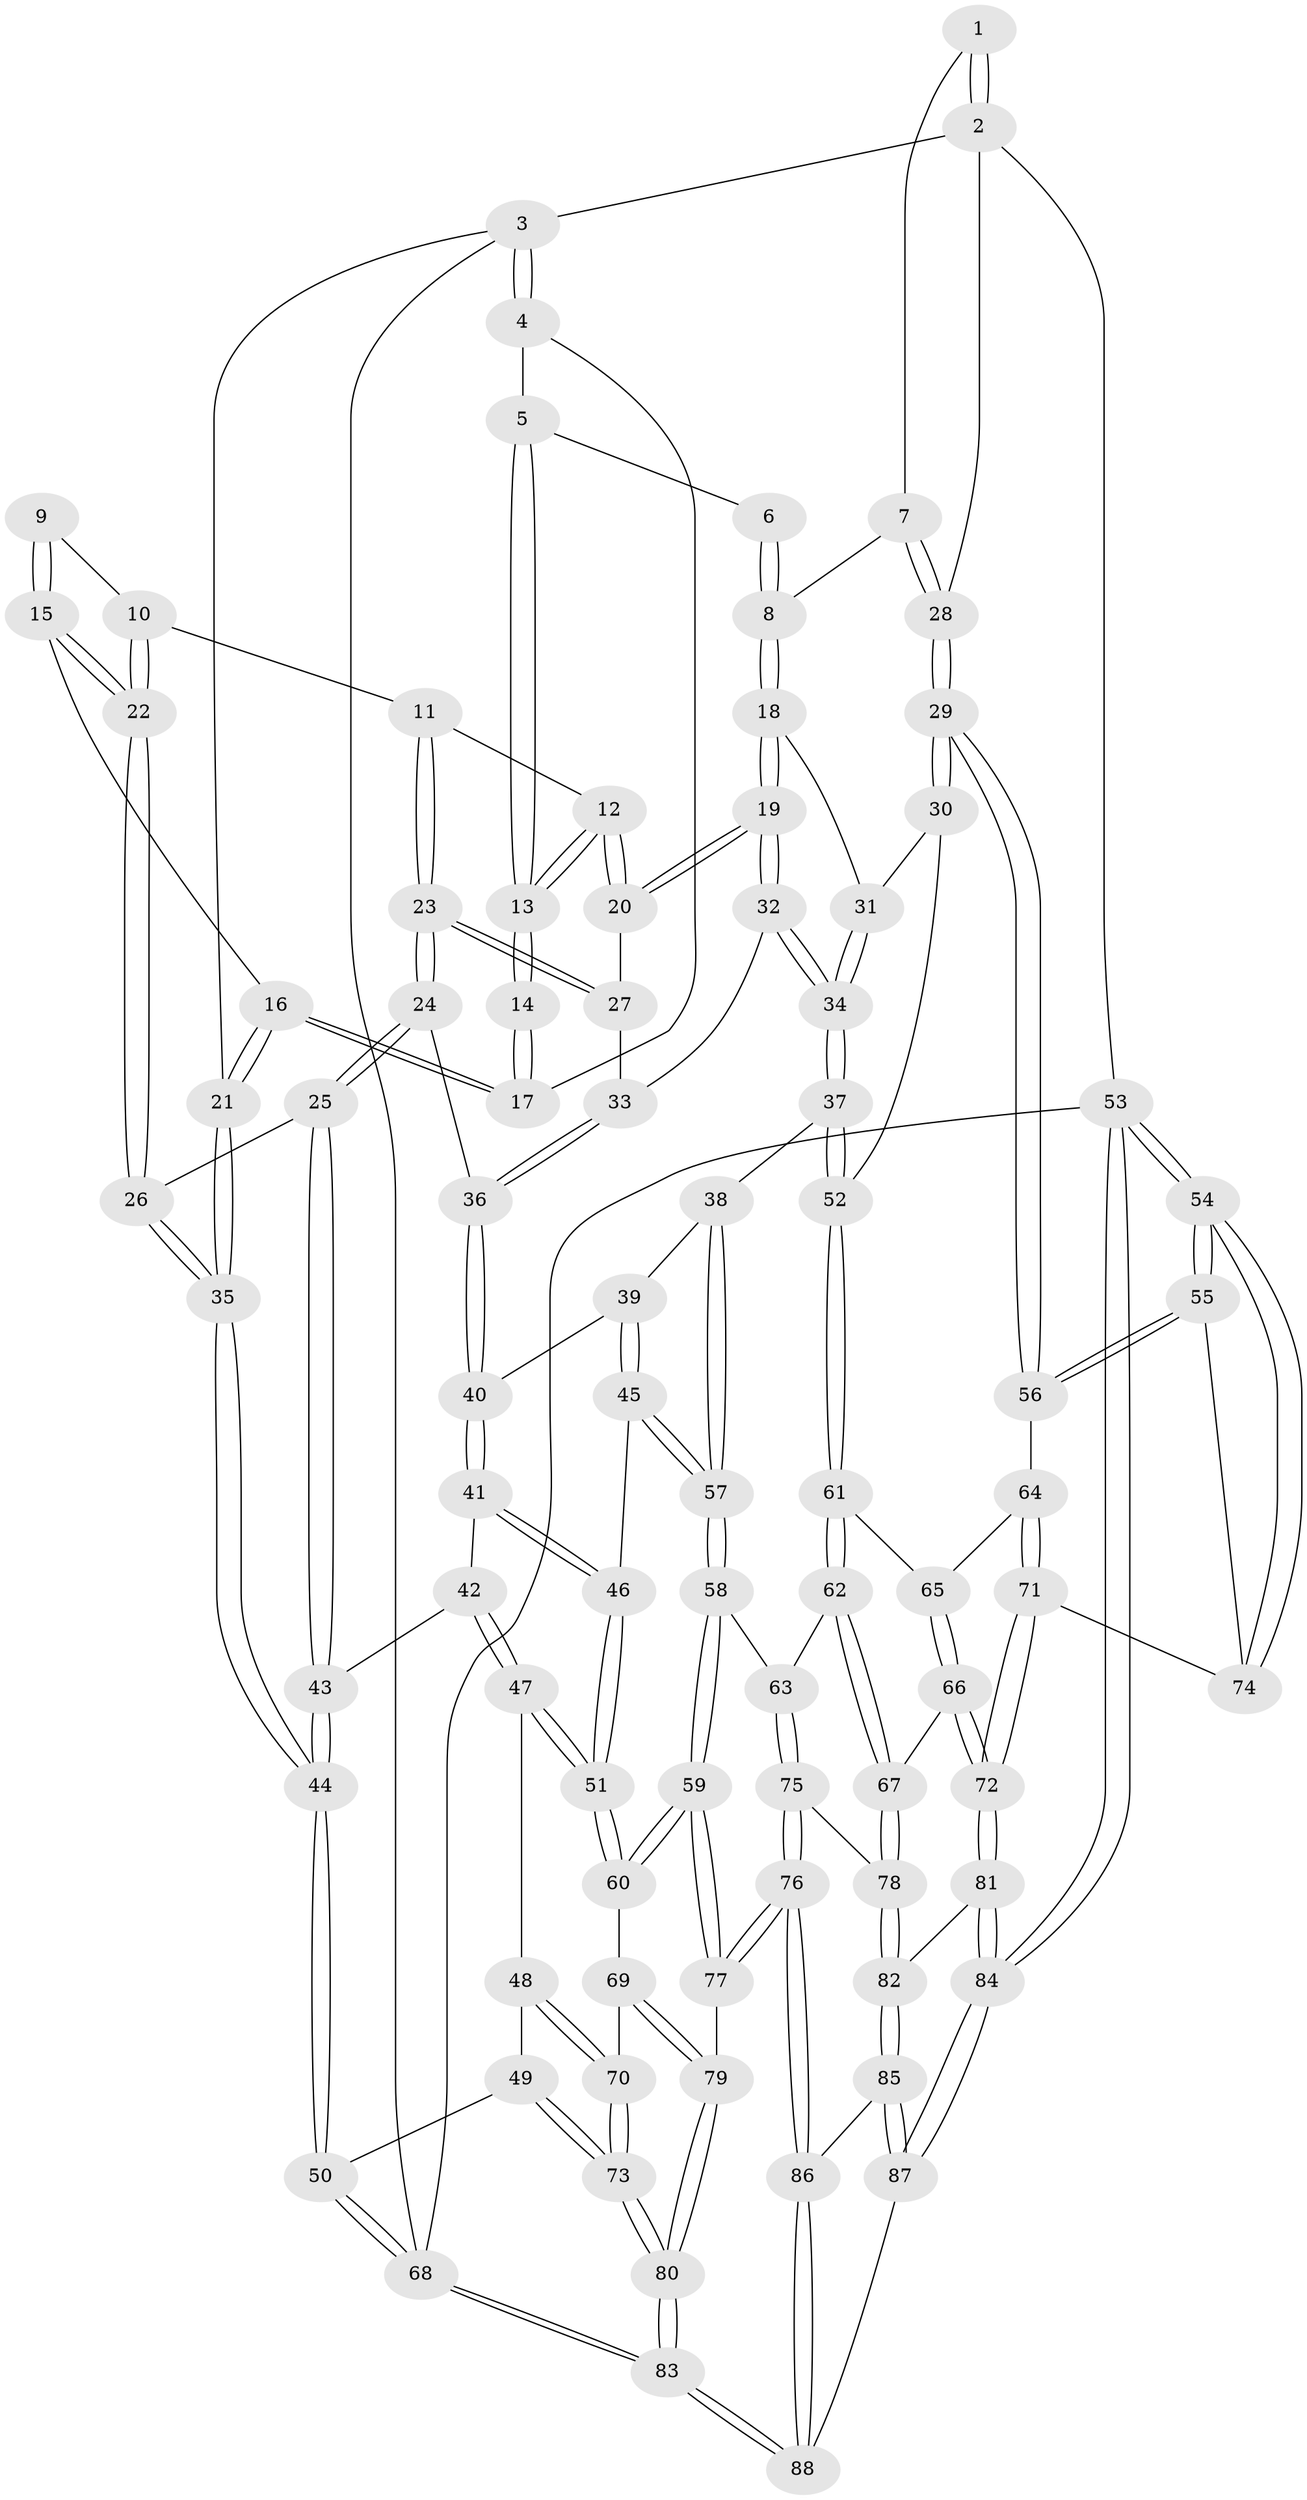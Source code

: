 // Generated by graph-tools (version 1.1) at 2025/11/02/27/25 16:11:58]
// undirected, 88 vertices, 217 edges
graph export_dot {
graph [start="1"]
  node [color=gray90,style=filled];
  1 [pos="+1+0"];
  2 [pos="+1+0"];
  3 [pos="+0+0"];
  4 [pos="+0+0"];
  5 [pos="+0.4227410089309561+0"];
  6 [pos="+0.5564677371332836+0"];
  7 [pos="+0.7150110637853775+0.1150308933575152"];
  8 [pos="+0.7052278991499242+0.12162200231632074"];
  9 [pos="+0.19990557133074255+0.0812698027390103"];
  10 [pos="+0.2715300522134857+0.08012057052442953"];
  11 [pos="+0.3130841079314963+0.06343642222572707"];
  12 [pos="+0.40756512690078245+0"];
  13 [pos="+0.4131778887866601+0"];
  14 [pos="+0.15305770213209388+0.050677145429186"];
  15 [pos="+0.11242708824469266+0.1718331837916981"];
  16 [pos="+0.09154418583939242+0.15119830427052677"];
  17 [pos="+0.09143479615784869+0.050634281037851434"];
  18 [pos="+0.702062781110545+0.1346002486122962"];
  19 [pos="+0.534656827009809+0.1514854402768528"];
  20 [pos="+0.42040767917995636+0"];
  21 [pos="+0+0.1914133193879739"];
  22 [pos="+0.13814334414410012+0.20836522815236563"];
  23 [pos="+0.26634468784447607+0.24627035895836596"];
  24 [pos="+0.23197858009851352+0.2997775237745049"];
  25 [pos="+0.22133377786187497+0.30264447839815567"];
  26 [pos="+0.15195681958862256+0.24741750469568277"];
  27 [pos="+0.3886106120153873+0.19098004568192645"];
  28 [pos="+1+0"];
  29 [pos="+1+0.30939579790030647"];
  30 [pos="+0.9342494360491013+0.3117700172449954"];
  31 [pos="+0.7061072211557483+0.14386238491914197"];
  32 [pos="+0.5282374149734498+0.25544419836525717"];
  33 [pos="+0.41932199819980653+0.2558593210027868"];
  34 [pos="+0.6061653130597794+0.39129137919473095"];
  35 [pos="+0+0.4022239956678115"];
  36 [pos="+0.3460860377072094+0.33265230207906443"];
  37 [pos="+0.6071123988412984+0.39548159670262456"];
  38 [pos="+0.5575231745343864+0.40358480499953314"];
  39 [pos="+0.46122465271308755+0.4059937249280395"];
  40 [pos="+0.3834604046703686+0.3784963044143359"];
  41 [pos="+0.3389475879009908+0.4597822634651387"];
  42 [pos="+0.19942034995046465+0.4210295137803005"];
  43 [pos="+0.19270149268189735+0.391964199405412"];
  44 [pos="+0+0.46016619477885484"];
  45 [pos="+0.39786606773880073+0.5157725516805238"];
  46 [pos="+0.34218035948804904+0.49072156236424647"];
  47 [pos="+0.1972563123590382+0.4867632902721388"];
  48 [pos="+0.06365008931398171+0.5531199337170104"];
  49 [pos="+0.006740491705336447+0.5554809132449886"];
  50 [pos="+0+0.4879618179318208"];
  51 [pos="+0.25601840959101096+0.5712146987223511"];
  52 [pos="+0.6405221357981187+0.42504885889779737"];
  53 [pos="+1+1"];
  54 [pos="+1+1"];
  55 [pos="+1+0.6092794133046548"];
  56 [pos="+1+0.39549296947963114"];
  57 [pos="+0.4184233805132744+0.5619080512366048"];
  58 [pos="+0.422620859981217+0.596918291680718"];
  59 [pos="+0.3532600594189616+0.6221677908385882"];
  60 [pos="+0.25820485460845427+0.585121609316907"];
  61 [pos="+0.640550723065819+0.42543051993330977"];
  62 [pos="+0.6059997836779908+0.5469882524777245"];
  63 [pos="+0.45387165801246243+0.6109288138395937"];
  64 [pos="+0.8618661476029676+0.5687437187678628"];
  65 [pos="+0.7647803431686516+0.541958767219544"];
  66 [pos="+0.7534173442090689+0.6435755035660476"];
  67 [pos="+0.6334005339528733+0.6426827547767389"];
  68 [pos="+0+1"];
  69 [pos="+0.24256015495421065+0.6057863514870544"];
  70 [pos="+0.17963912158621517+0.6378829940857148"];
  71 [pos="+0.8367338342794154+0.7000379255221185"];
  72 [pos="+0.8325243965361594+0.7023665514292337"];
  73 [pos="+0.12077730464486468+0.7371022367680476"];
  74 [pos="+0.8574815348820016+0.7030717179397323"];
  75 [pos="+0.4925550042857143+0.7712113483265899"];
  76 [pos="+0.3836519742566159+0.8336112739212987"];
  77 [pos="+0.34985996132648983+0.818211915716625"];
  78 [pos="+0.6098432957813645+0.7742880247921697"];
  79 [pos="+0.2811585460487055+0.8147405449090991"];
  80 [pos="+0.11049631633913612+0.8608053767122799"];
  81 [pos="+0.7622006270381914+0.8170070123415223"];
  82 [pos="+0.6252354695361445+0.789792240217221"];
  83 [pos="+0+1"];
  84 [pos="+1+1"];
  85 [pos="+0.6044645962046461+0.8937530853912513"];
  86 [pos="+0.4319831899159681+1"];
  87 [pos="+0.8378858380162981+1"];
  88 [pos="+0.42197861724689467+1"];
  1 -- 2;
  1 -- 2;
  1 -- 7;
  2 -- 3;
  2 -- 28;
  2 -- 53;
  3 -- 4;
  3 -- 4;
  3 -- 21;
  3 -- 68;
  4 -- 5;
  4 -- 17;
  5 -- 6;
  5 -- 13;
  5 -- 13;
  6 -- 8;
  6 -- 8;
  7 -- 8;
  7 -- 28;
  7 -- 28;
  8 -- 18;
  8 -- 18;
  9 -- 10;
  9 -- 15;
  9 -- 15;
  10 -- 11;
  10 -- 22;
  10 -- 22;
  11 -- 12;
  11 -- 23;
  11 -- 23;
  12 -- 13;
  12 -- 13;
  12 -- 20;
  12 -- 20;
  13 -- 14;
  13 -- 14;
  14 -- 17;
  14 -- 17;
  15 -- 16;
  15 -- 22;
  15 -- 22;
  16 -- 17;
  16 -- 17;
  16 -- 21;
  16 -- 21;
  18 -- 19;
  18 -- 19;
  18 -- 31;
  19 -- 20;
  19 -- 20;
  19 -- 32;
  19 -- 32;
  20 -- 27;
  21 -- 35;
  21 -- 35;
  22 -- 26;
  22 -- 26;
  23 -- 24;
  23 -- 24;
  23 -- 27;
  23 -- 27;
  24 -- 25;
  24 -- 25;
  24 -- 36;
  25 -- 26;
  25 -- 43;
  25 -- 43;
  26 -- 35;
  26 -- 35;
  27 -- 33;
  28 -- 29;
  28 -- 29;
  29 -- 30;
  29 -- 30;
  29 -- 56;
  29 -- 56;
  30 -- 31;
  30 -- 52;
  31 -- 34;
  31 -- 34;
  32 -- 33;
  32 -- 34;
  32 -- 34;
  33 -- 36;
  33 -- 36;
  34 -- 37;
  34 -- 37;
  35 -- 44;
  35 -- 44;
  36 -- 40;
  36 -- 40;
  37 -- 38;
  37 -- 52;
  37 -- 52;
  38 -- 39;
  38 -- 57;
  38 -- 57;
  39 -- 40;
  39 -- 45;
  39 -- 45;
  40 -- 41;
  40 -- 41;
  41 -- 42;
  41 -- 46;
  41 -- 46;
  42 -- 43;
  42 -- 47;
  42 -- 47;
  43 -- 44;
  43 -- 44;
  44 -- 50;
  44 -- 50;
  45 -- 46;
  45 -- 57;
  45 -- 57;
  46 -- 51;
  46 -- 51;
  47 -- 48;
  47 -- 51;
  47 -- 51;
  48 -- 49;
  48 -- 70;
  48 -- 70;
  49 -- 50;
  49 -- 73;
  49 -- 73;
  50 -- 68;
  50 -- 68;
  51 -- 60;
  51 -- 60;
  52 -- 61;
  52 -- 61;
  53 -- 54;
  53 -- 54;
  53 -- 84;
  53 -- 84;
  53 -- 68;
  54 -- 55;
  54 -- 55;
  54 -- 74;
  54 -- 74;
  55 -- 56;
  55 -- 56;
  55 -- 74;
  56 -- 64;
  57 -- 58;
  57 -- 58;
  58 -- 59;
  58 -- 59;
  58 -- 63;
  59 -- 60;
  59 -- 60;
  59 -- 77;
  59 -- 77;
  60 -- 69;
  61 -- 62;
  61 -- 62;
  61 -- 65;
  62 -- 63;
  62 -- 67;
  62 -- 67;
  63 -- 75;
  63 -- 75;
  64 -- 65;
  64 -- 71;
  64 -- 71;
  65 -- 66;
  65 -- 66;
  66 -- 67;
  66 -- 72;
  66 -- 72;
  67 -- 78;
  67 -- 78;
  68 -- 83;
  68 -- 83;
  69 -- 70;
  69 -- 79;
  69 -- 79;
  70 -- 73;
  70 -- 73;
  71 -- 72;
  71 -- 72;
  71 -- 74;
  72 -- 81;
  72 -- 81;
  73 -- 80;
  73 -- 80;
  75 -- 76;
  75 -- 76;
  75 -- 78;
  76 -- 77;
  76 -- 77;
  76 -- 86;
  76 -- 86;
  77 -- 79;
  78 -- 82;
  78 -- 82;
  79 -- 80;
  79 -- 80;
  80 -- 83;
  80 -- 83;
  81 -- 82;
  81 -- 84;
  81 -- 84;
  82 -- 85;
  82 -- 85;
  83 -- 88;
  83 -- 88;
  84 -- 87;
  84 -- 87;
  85 -- 86;
  85 -- 87;
  85 -- 87;
  86 -- 88;
  86 -- 88;
  87 -- 88;
}
